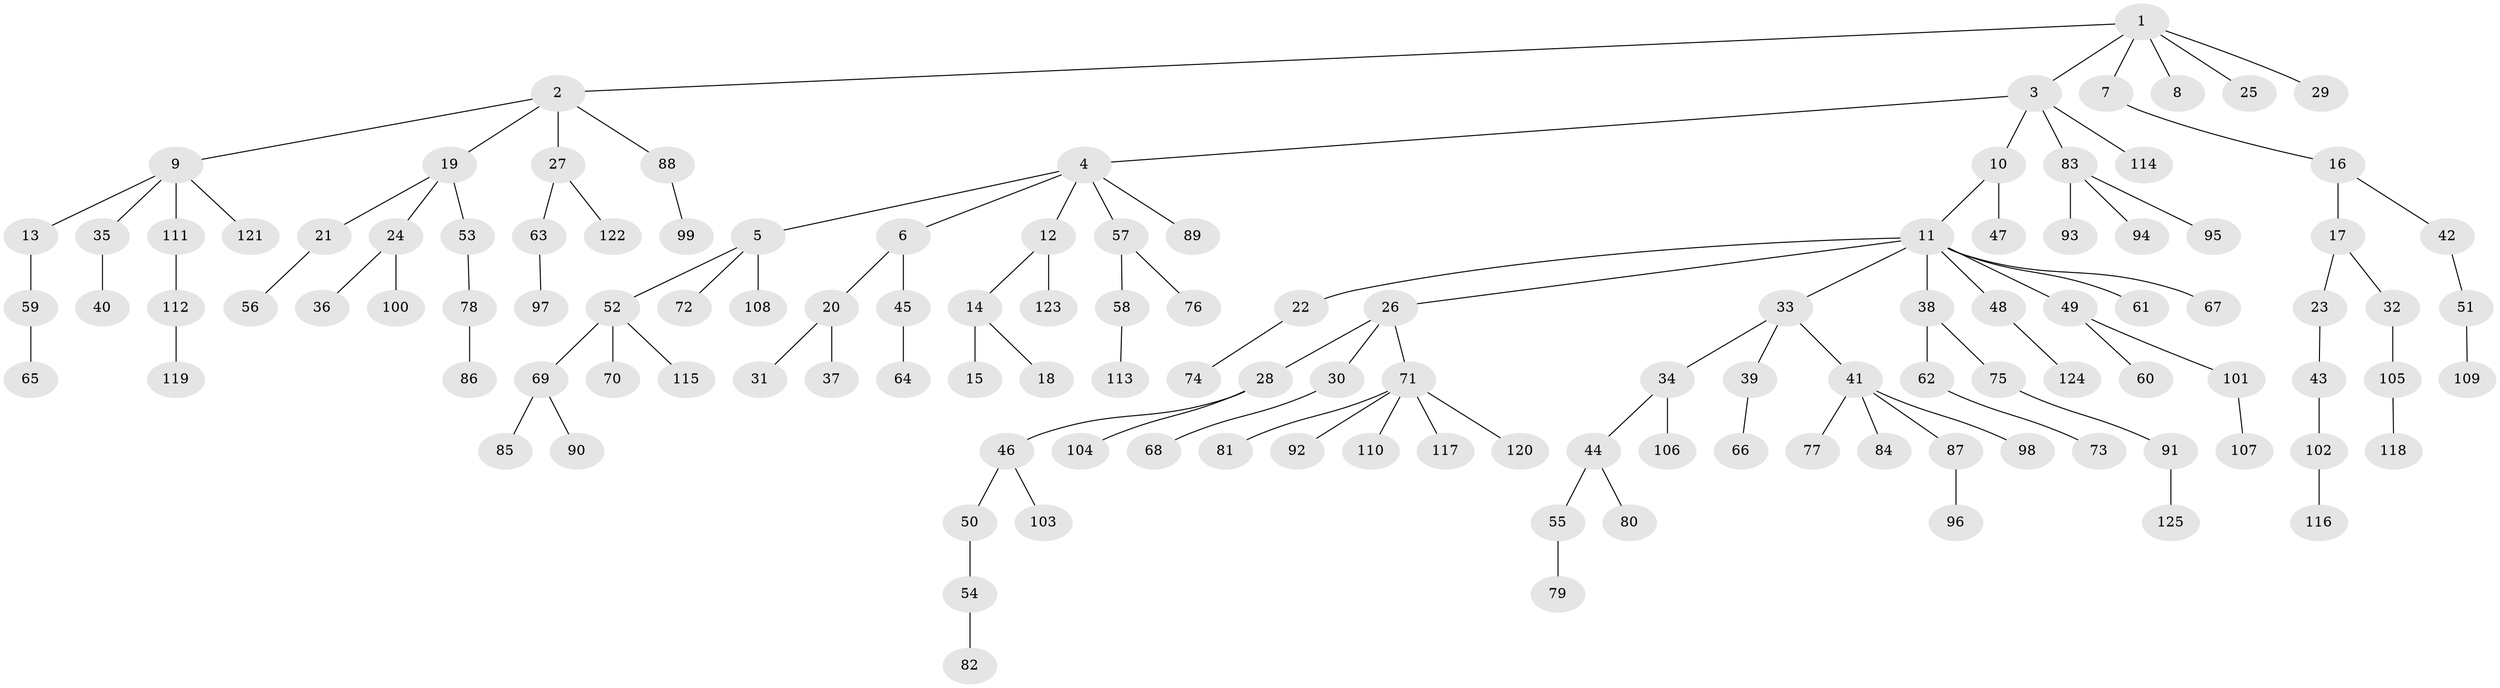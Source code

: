 // Generated by graph-tools (version 1.1) at 2025/15/03/09/25 04:15:22]
// undirected, 125 vertices, 124 edges
graph export_dot {
graph [start="1"]
  node [color=gray90,style=filled];
  1;
  2;
  3;
  4;
  5;
  6;
  7;
  8;
  9;
  10;
  11;
  12;
  13;
  14;
  15;
  16;
  17;
  18;
  19;
  20;
  21;
  22;
  23;
  24;
  25;
  26;
  27;
  28;
  29;
  30;
  31;
  32;
  33;
  34;
  35;
  36;
  37;
  38;
  39;
  40;
  41;
  42;
  43;
  44;
  45;
  46;
  47;
  48;
  49;
  50;
  51;
  52;
  53;
  54;
  55;
  56;
  57;
  58;
  59;
  60;
  61;
  62;
  63;
  64;
  65;
  66;
  67;
  68;
  69;
  70;
  71;
  72;
  73;
  74;
  75;
  76;
  77;
  78;
  79;
  80;
  81;
  82;
  83;
  84;
  85;
  86;
  87;
  88;
  89;
  90;
  91;
  92;
  93;
  94;
  95;
  96;
  97;
  98;
  99;
  100;
  101;
  102;
  103;
  104;
  105;
  106;
  107;
  108;
  109;
  110;
  111;
  112;
  113;
  114;
  115;
  116;
  117;
  118;
  119;
  120;
  121;
  122;
  123;
  124;
  125;
  1 -- 2;
  1 -- 3;
  1 -- 7;
  1 -- 8;
  1 -- 25;
  1 -- 29;
  2 -- 9;
  2 -- 19;
  2 -- 27;
  2 -- 88;
  3 -- 4;
  3 -- 10;
  3 -- 83;
  3 -- 114;
  4 -- 5;
  4 -- 6;
  4 -- 12;
  4 -- 57;
  4 -- 89;
  5 -- 52;
  5 -- 72;
  5 -- 108;
  6 -- 20;
  6 -- 45;
  7 -- 16;
  9 -- 13;
  9 -- 35;
  9 -- 111;
  9 -- 121;
  10 -- 11;
  10 -- 47;
  11 -- 22;
  11 -- 26;
  11 -- 33;
  11 -- 38;
  11 -- 48;
  11 -- 49;
  11 -- 61;
  11 -- 67;
  12 -- 14;
  12 -- 123;
  13 -- 59;
  14 -- 15;
  14 -- 18;
  16 -- 17;
  16 -- 42;
  17 -- 23;
  17 -- 32;
  19 -- 21;
  19 -- 24;
  19 -- 53;
  20 -- 31;
  20 -- 37;
  21 -- 56;
  22 -- 74;
  23 -- 43;
  24 -- 36;
  24 -- 100;
  26 -- 28;
  26 -- 30;
  26 -- 71;
  27 -- 63;
  27 -- 122;
  28 -- 46;
  28 -- 104;
  30 -- 68;
  32 -- 105;
  33 -- 34;
  33 -- 39;
  33 -- 41;
  34 -- 44;
  34 -- 106;
  35 -- 40;
  38 -- 62;
  38 -- 75;
  39 -- 66;
  41 -- 77;
  41 -- 84;
  41 -- 87;
  41 -- 98;
  42 -- 51;
  43 -- 102;
  44 -- 55;
  44 -- 80;
  45 -- 64;
  46 -- 50;
  46 -- 103;
  48 -- 124;
  49 -- 60;
  49 -- 101;
  50 -- 54;
  51 -- 109;
  52 -- 69;
  52 -- 70;
  52 -- 115;
  53 -- 78;
  54 -- 82;
  55 -- 79;
  57 -- 58;
  57 -- 76;
  58 -- 113;
  59 -- 65;
  62 -- 73;
  63 -- 97;
  69 -- 85;
  69 -- 90;
  71 -- 81;
  71 -- 92;
  71 -- 110;
  71 -- 117;
  71 -- 120;
  75 -- 91;
  78 -- 86;
  83 -- 93;
  83 -- 94;
  83 -- 95;
  87 -- 96;
  88 -- 99;
  91 -- 125;
  101 -- 107;
  102 -- 116;
  105 -- 118;
  111 -- 112;
  112 -- 119;
}
